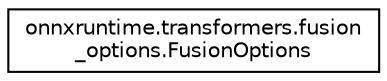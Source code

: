digraph "Graphical Class Hierarchy"
{
 // LATEX_PDF_SIZE
  edge [fontname="Helvetica",fontsize="10",labelfontname="Helvetica",labelfontsize="10"];
  node [fontname="Helvetica",fontsize="10",shape=record];
  rankdir="LR";
  Node0 [label="onnxruntime.transformers.fusion\l_options.FusionOptions",height=0.2,width=0.4,color="black", fillcolor="white", style="filled",URL="$classonnxruntime_1_1transformers_1_1fusion__options_1_1FusionOptions.html",tooltip=" "];
}
